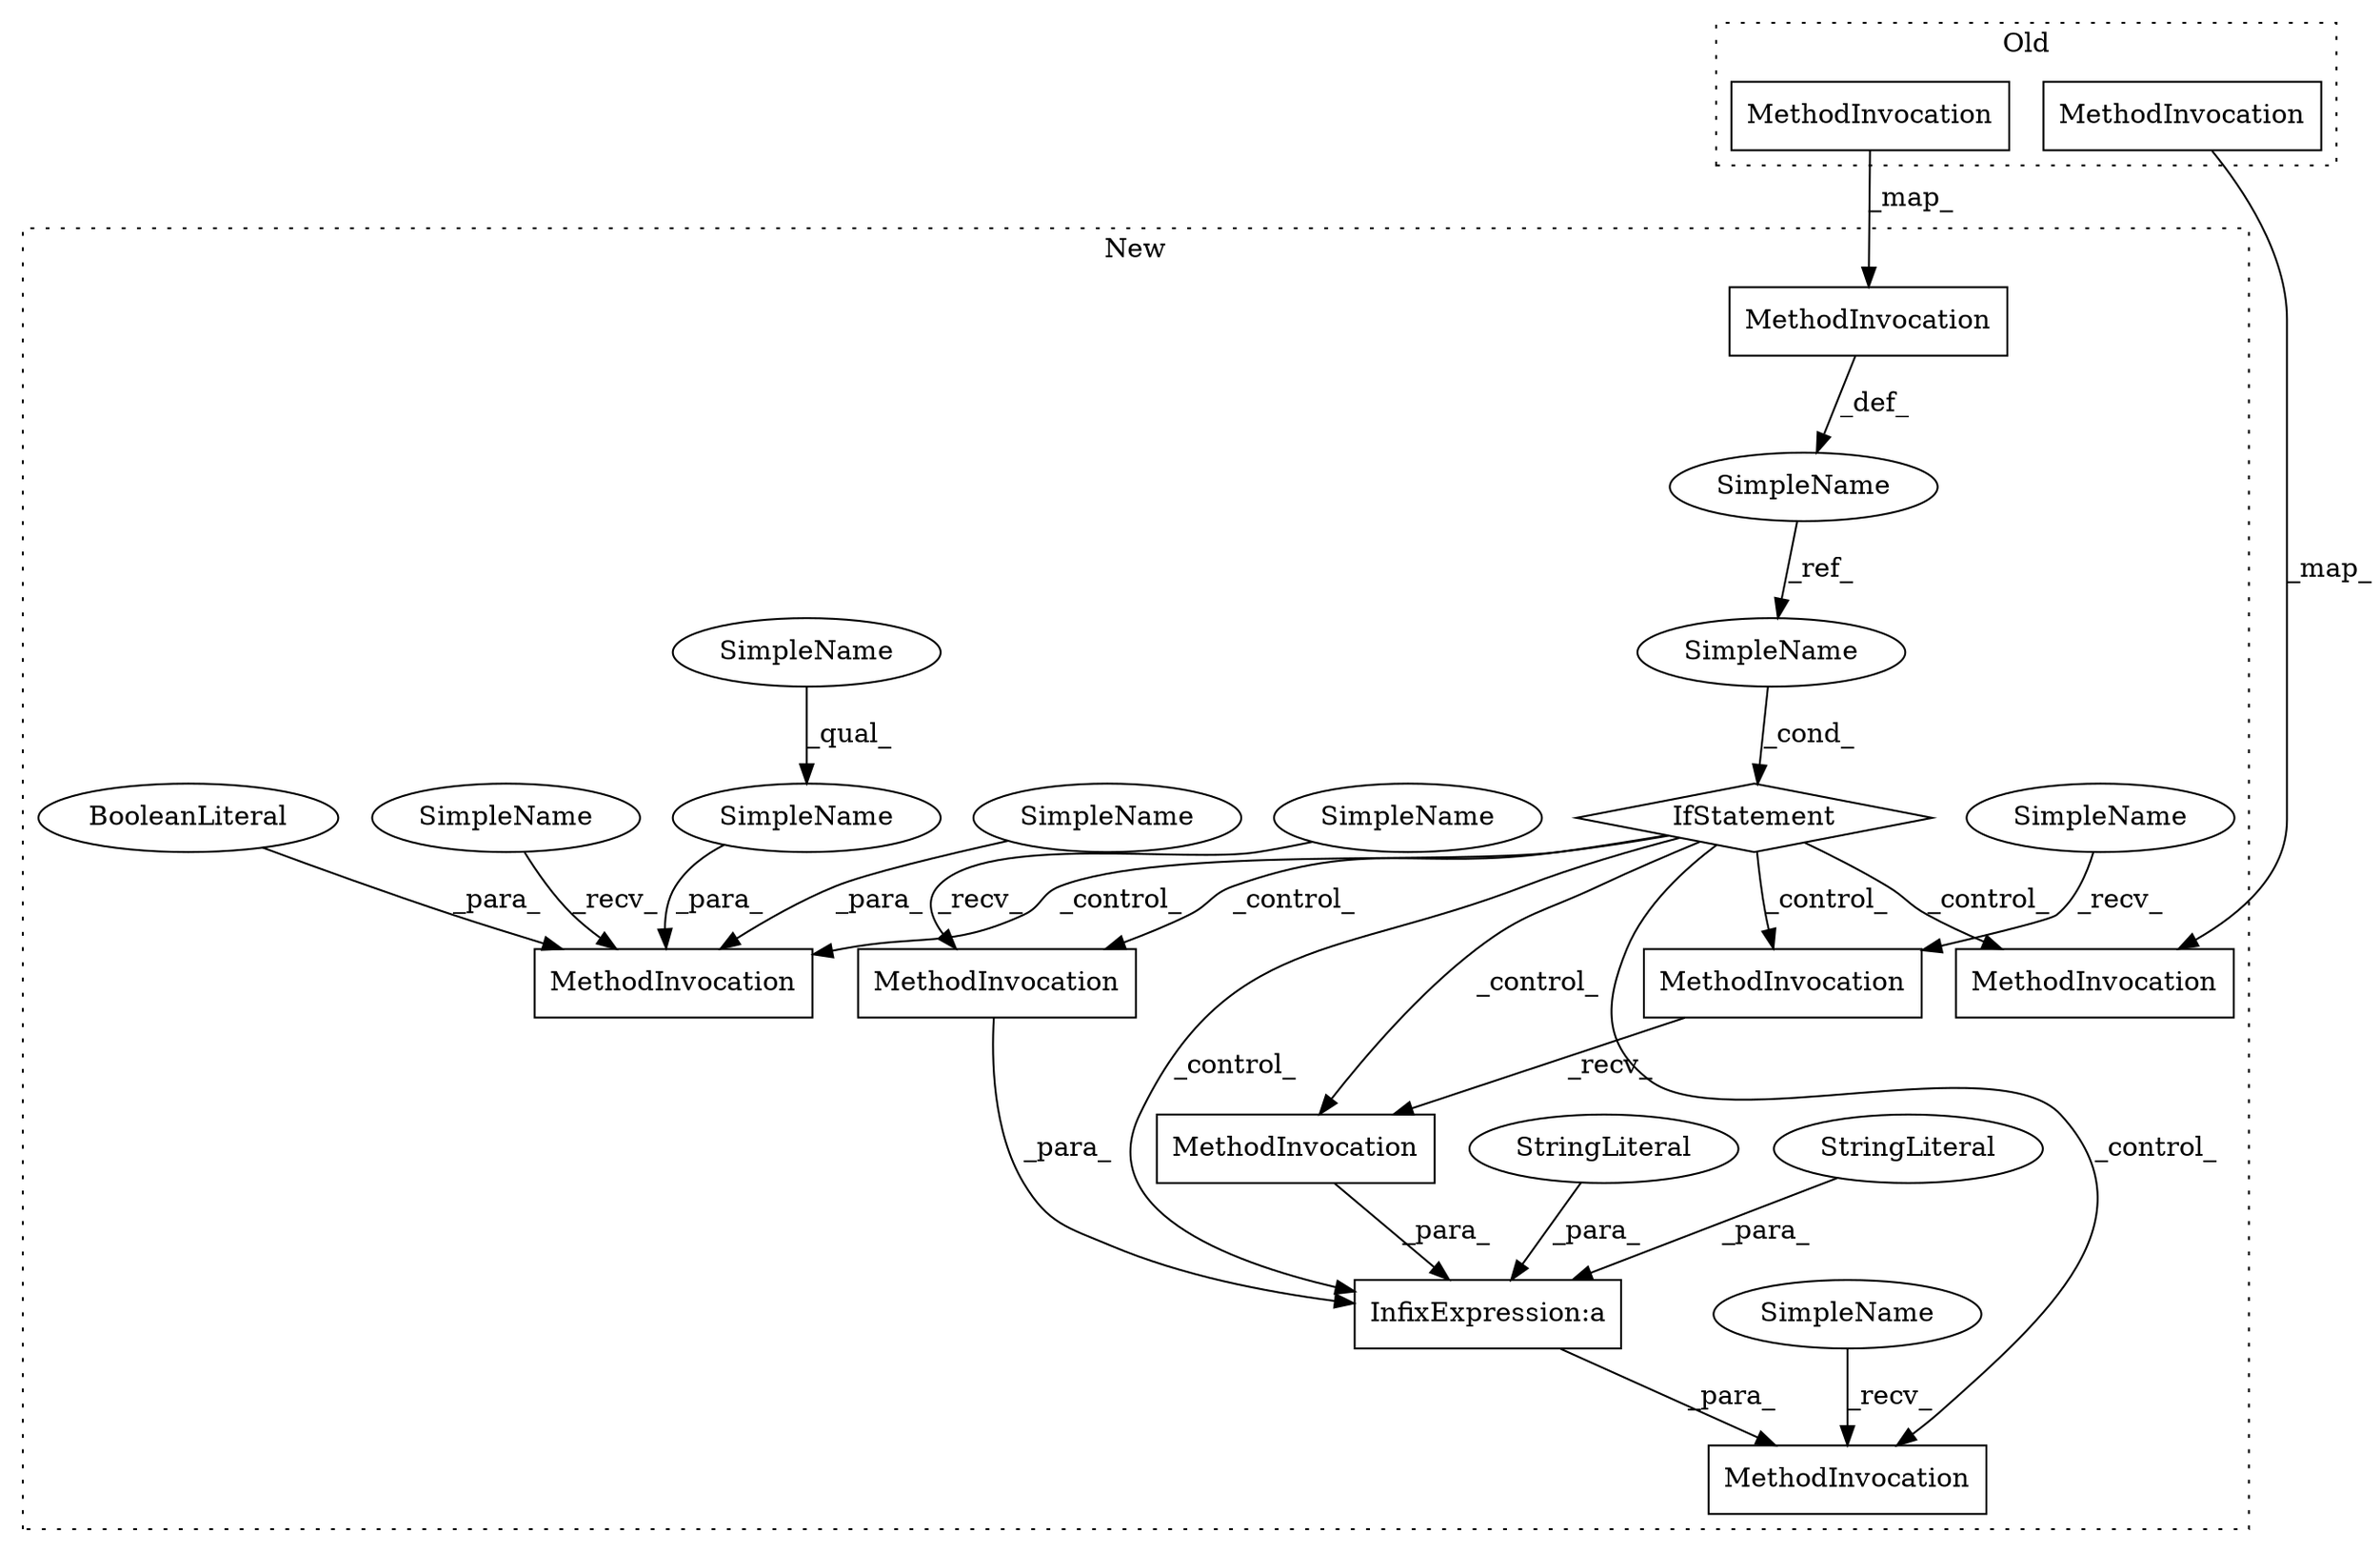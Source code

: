 digraph G {
subgraph cluster0 {
7 [label="MethodInvocation" a="32" s="1639,1697" l="17,1" shape="box"];
10 [label="MethodInvocation" a="32" s="1823,1949" l="5,1" shape="box"];
label = "Old";
style="dotted";
}
subgraph cluster1 {
1 [label="BooleanLiteral" a="9" s="1867" l="5" shape="ellipse"];
2 [label="IfStatement" a="25" s="1779,1791" l="4,2" shape="diamond"];
3 [label="MethodInvocation" a="32" s="1710,1768" l="17,1" shape="box"];
4 [label="MethodInvocation" a="32" s="2149" l="20" shape="box"];
5 [label="MethodInvocation" a="32" s="2059,2218" l="5,1" shape="box"];
6 [label="MethodInvocation" a="32" s="1894,2020" l="5,1" shape="box"];
8 [label="MethodInvocation" a="32" s="2097" l="9" shape="box"];
9 [label="MethodInvocation" a="32" s="2081" l="15" shape="box"];
11 [label="MethodInvocation" a="32" s="1810,1872" l="25,1" shape="box"];
12 [label="SimpleName" a="42" s="1807" l="2" shape="ellipse"];
13 [label="SimpleName" a="42" s="2052" l="6" shape="ellipse"];
14 [label="SimpleName" a="42" s="1696" l="8" shape="ellipse"];
15 [label="SimpleName" a="42" s="1849" l="16" shape="ellipse"];
16 [label="SimpleName" a="42" s="2136" l="12" shape="ellipse"];
17 [label="SimpleName" a="42" s="1783" l="8" shape="ellipse"];
18 [label="SimpleName" a="42" s="1849" l="11" shape="ellipse"];
19 [label="SimpleName" a="42" s="1835" l="12" shape="ellipse"];
20 [label="SimpleName" a="42" s="2074" l="6" shape="ellipse"];
21 [label="StringLiteral" a="45" s="2109" l="4" shape="ellipse"];
22 [label="StringLiteral" a="45" s="2172" l="46" shape="ellipse"];
23 [label="InfixExpression:a" a="27" s="2071" l="3" shape="box"];
label = "New";
style="dotted";
}
1 -> 11 [label="_para_"];
2 -> 6 [label="_control_"];
2 -> 9 [label="_control_"];
2 -> 4 [label="_control_"];
2 -> 5 [label="_control_"];
2 -> 8 [label="_control_"];
2 -> 11 [label="_control_"];
2 -> 23 [label="_control_"];
3 -> 14 [label="_def_"];
4 -> 23 [label="_para_"];
7 -> 3 [label="_map_"];
8 -> 23 [label="_para_"];
9 -> 8 [label="_recv_"];
10 -> 6 [label="_map_"];
12 -> 11 [label="_recv_"];
13 -> 5 [label="_recv_"];
14 -> 17 [label="_ref_"];
15 -> 11 [label="_para_"];
16 -> 4 [label="_recv_"];
17 -> 2 [label="_cond_"];
18 -> 15 [label="_qual_"];
19 -> 11 [label="_para_"];
20 -> 9 [label="_recv_"];
21 -> 23 [label="_para_"];
22 -> 23 [label="_para_"];
23 -> 5 [label="_para_"];
}